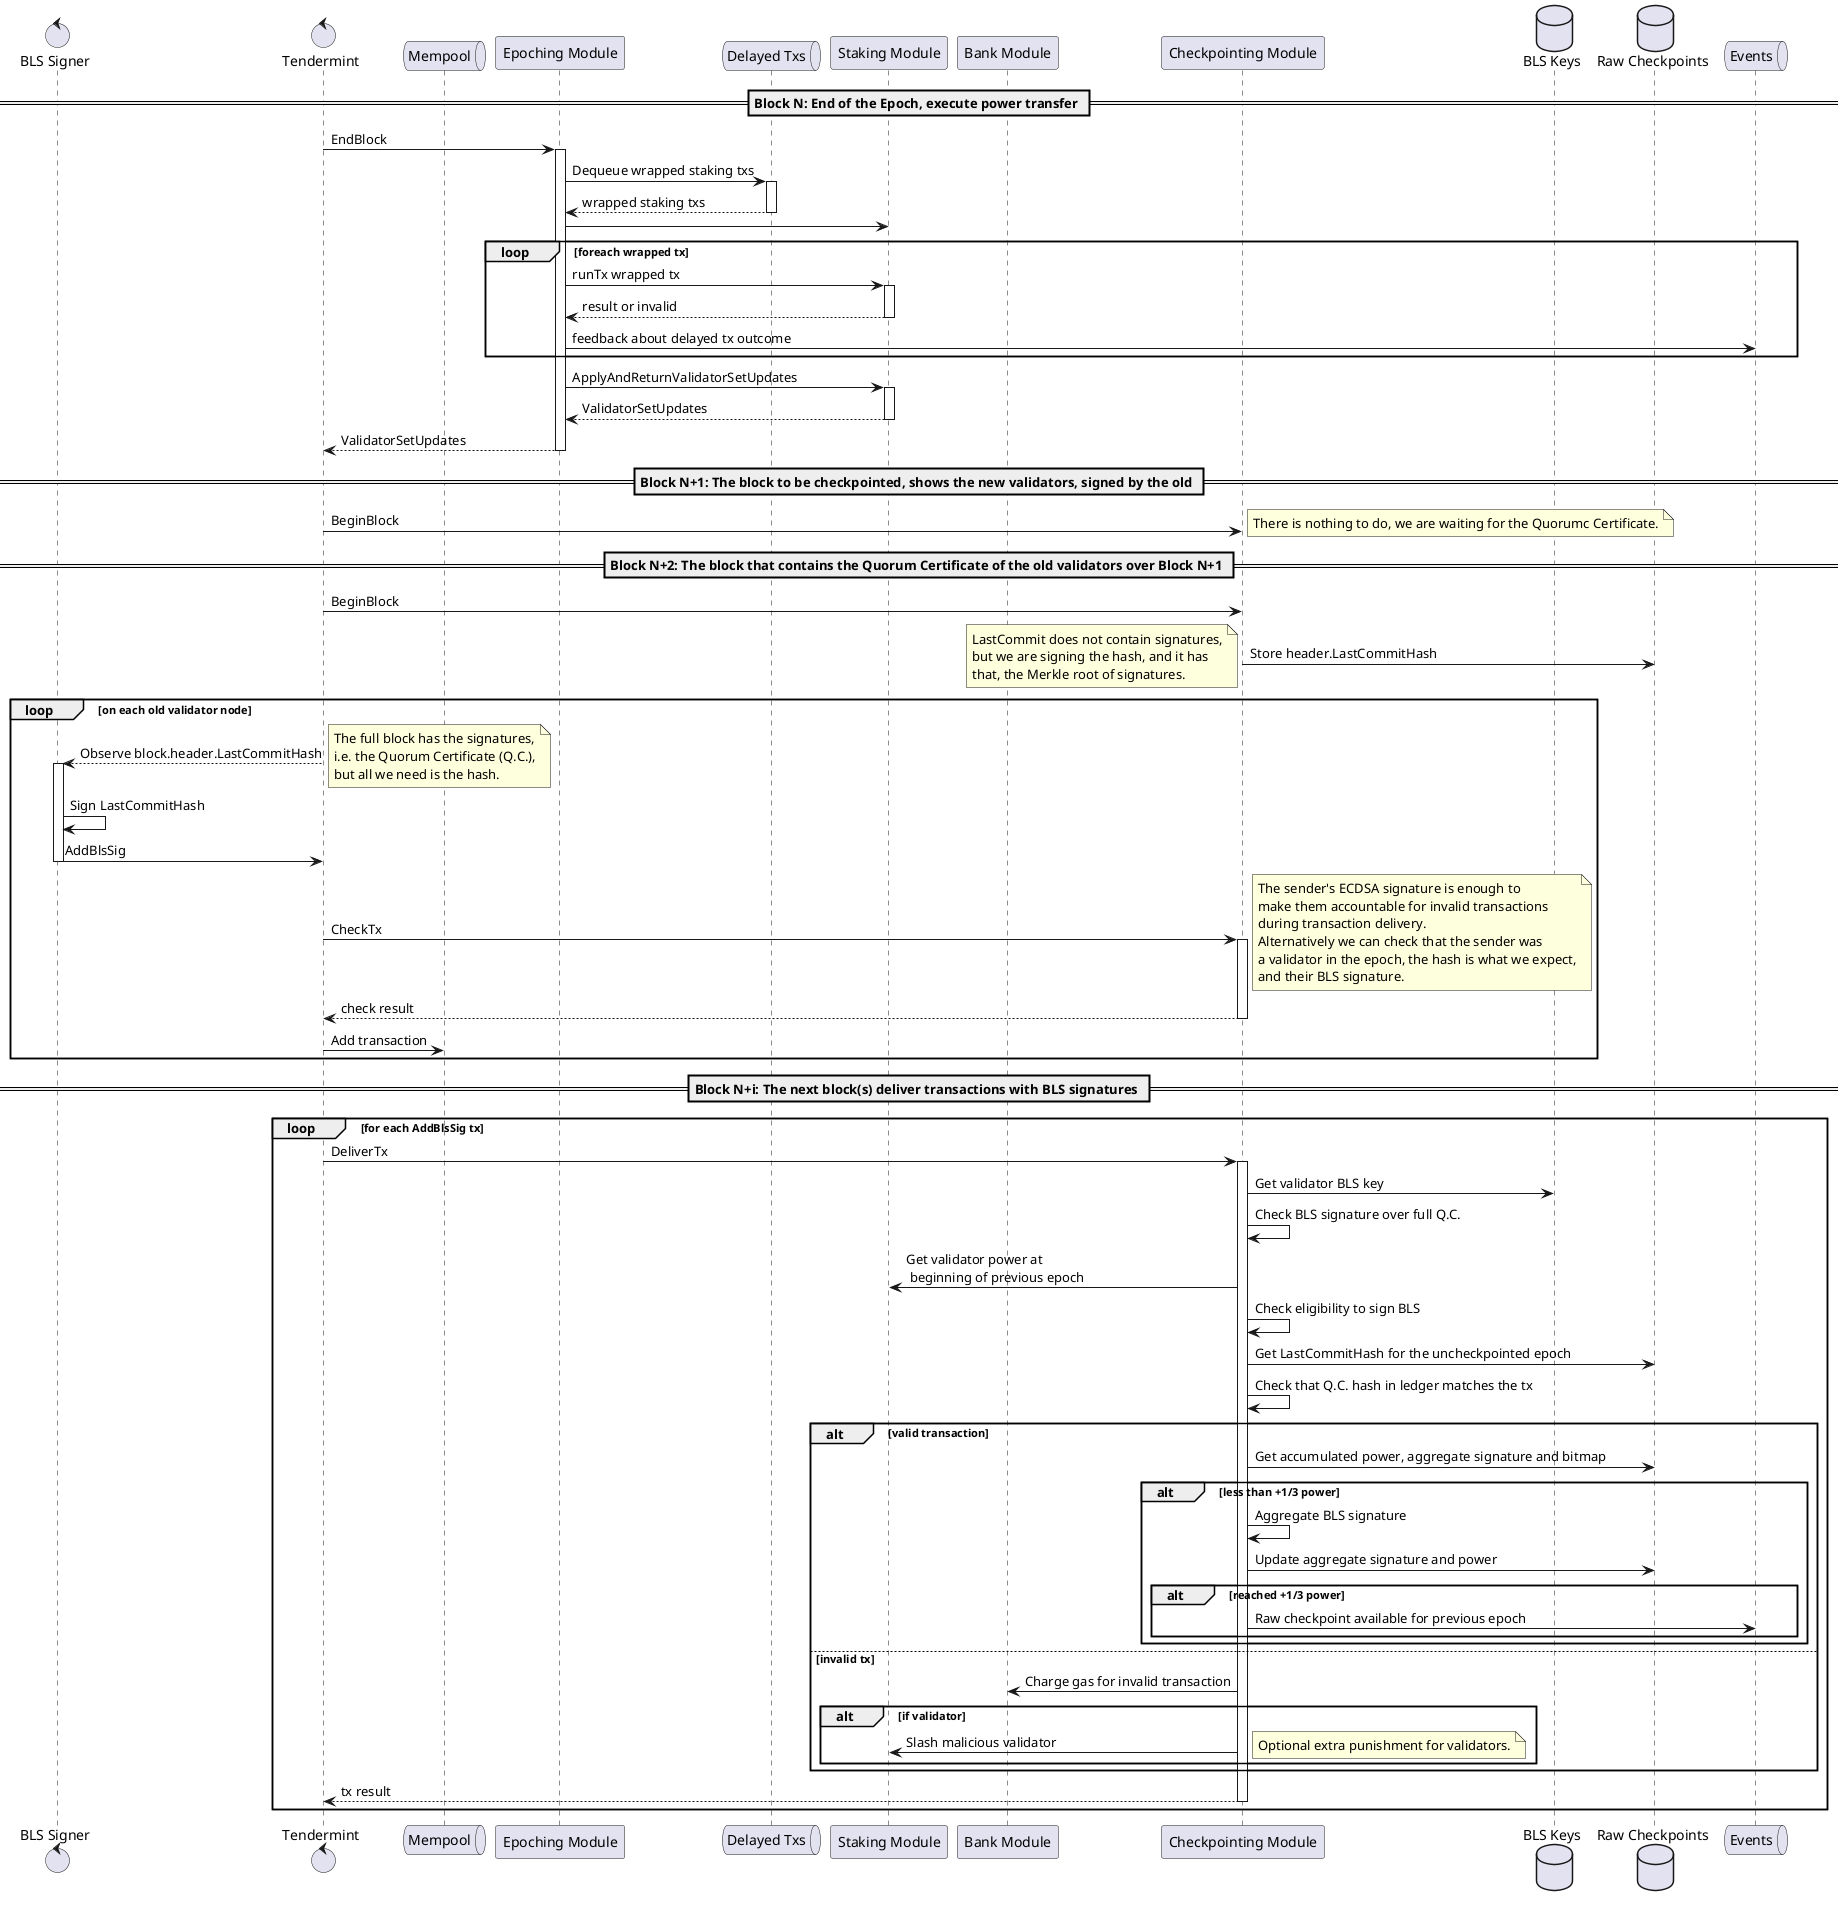 @startuml Creating a Raw Checkpoint
control     "BLS Signer"      as signer
control     Tendermint
queue       Mempool
participant "Epoching Module" as epoching
queue       "Delayed Txs"     as delayedtxs
participant "Staking Module"  as staking
participant "Bank Module"     as bank
participant "Checkpointing Module" as checkpointing
database    "BLS Keys"        as blskeys
database    "Raw Checkpoints" as rawckpts
queue       Events

== Block N: End of the Epoch, execute power transfer ==

Tendermint -> epoching ++ : EndBlock
epoching -> delayedtxs ++ : Dequeue wrapped staking txs
return wrapped staking txs
epoching -> staking
loop foreach wrapped tx
  epoching -> staking ++ : runTx wrapped tx
  return result or invalid
  epoching -> Events : feedback about delayed tx outcome
end
epoching -> staking ++ : ApplyAndReturnValidatorSetUpdates
return ValidatorSetUpdates
return ValidatorSetUpdates

== Block N+1: The block to be checkpointed, shows the new validators, signed by the old ==

Tendermint -> checkpointing : BeginBlock
note right
  There is nothing to do, we are waiting for the Quorumc Certificate.
end note

== Block N+2: The block that contains the Quorum Certificate of the old validators over Block N+1 ==

Tendermint -> checkpointing : BeginBlock
checkpointing -> rawckpts : Store header.LastCommitHash
note left
  LastCommit does not contain signatures,
  but we are signing the hash, and it has
  that, the Merkle root of signatures.
end note

loop on each old validator node
  Tendermint --> signer ++ : Observe block.header.LastCommitHash
  note right
    The full block has the signatures,
    i.e. the Quorum Certificate (Q.C.),
    but all we need is the hash.
  end note
  signer -> signer : Sign LastCommitHash
  signer -> Tendermint -- : AddBlsSig
  Tendermint -> checkpointing ++: CheckTx
  note right
    The sender's ECDSA signature is enough to
    make them accountable for invalid transactions
    during transaction delivery.
    Alternatively we can check that the sender was
    a validator in the epoch, the hash is what we expect,
    and their BLS signature.
  end note
  return check result
  Tendermint -> Mempool : Add transaction
end

== Block N+i: The next block(s) deliver transactions with BLS signatures ==

loop for each AddBlsSig tx
  Tendermint -> checkpointing ++ : DeliverTx
  checkpointing -> blskeys : Get validator BLS key
  checkpointing -> checkpointing : Check BLS signature over full Q.C.
  checkpointing -> staking : Get validator power at \n beginning of previous epoch
  checkpointing -> checkpointing : Check eligibility to sign BLS
  checkpointing -> rawckpts : Get LastCommitHash for the uncheckpointed epoch
  checkpointing -> checkpointing : Check that Q.C. hash in ledger matches the tx

  alt valid transaction
    checkpointing -> rawckpts : Get accumulated power, aggregate signature and bitmap
    alt less than +1/3 power
      checkpointing -> checkpointing : Aggregate BLS signature
      checkpointing -> rawckpts : Update aggregate signature and power
      alt reached +1/3 power
        checkpointing -> Events : Raw checkpoint available for previous epoch
      end
    end
  else invalid tx
    checkpointing -> bank : Charge gas for invalid transaction
    alt if validator
      checkpointing -> staking : Slash malicious validator
      note right
        Optional extra punishment for validators.
      end note
    end
  end

  return tx result
end

@enduml
